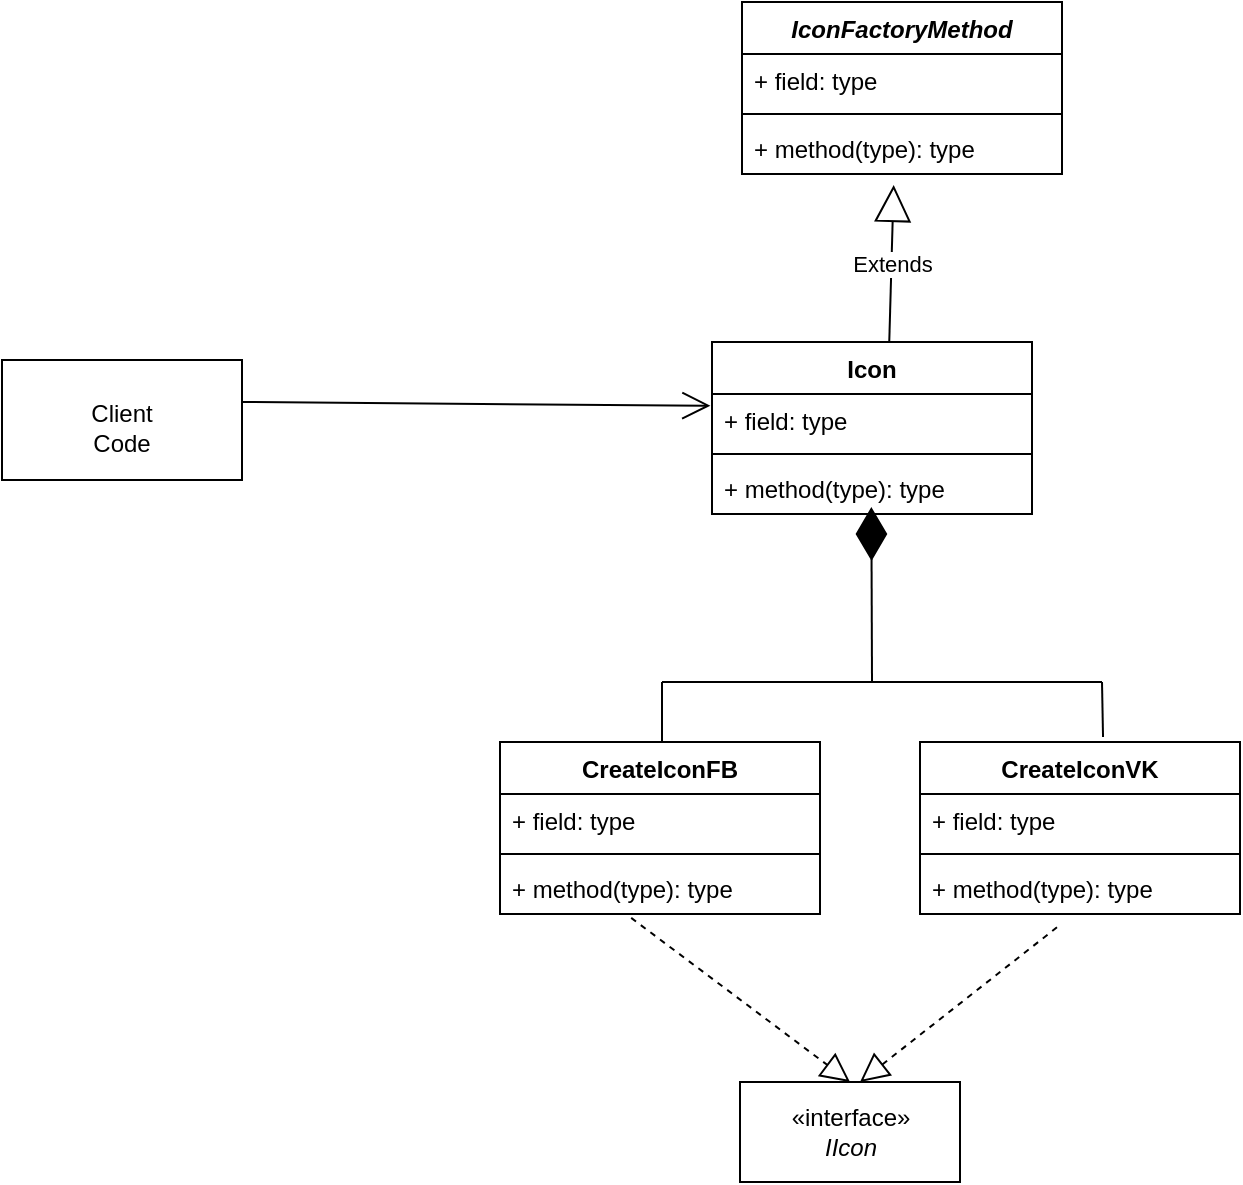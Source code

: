 <mxfile version="14.7.4" type="embed"><diagram id="C5RBs43oDa-KdzZeNtuy" name="Page-1"><mxGraphModel dx="381" dy="212" grid="1" gridSize="10" guides="1" tooltips="1" connect="1" arrows="1" fold="1" page="1" pageScale="1" pageWidth="1169" pageHeight="827" math="0" shadow="0"><root><mxCell id="WIyWlLk6GJQsqaUBKTNV-0"/><mxCell id="WIyWlLk6GJQsqaUBKTNV-1" parent="WIyWlLk6GJQsqaUBKTNV-0"/><mxCell id="Sh5xyuJBFkFWloxP1cmn-0" value="«interface»&lt;br&gt;&lt;i&gt;IIcon&lt;/i&gt;" style="html=1;" parent="WIyWlLk6GJQsqaUBKTNV-1" vertex="1"><mxGeometry x="519" y="630" width="110" height="50" as="geometry"/></mxCell><mxCell id="Sh5xyuJBFkFWloxP1cmn-1" value="IconFactoryMethod" style="swimlane;fontStyle=3;align=center;verticalAlign=top;childLayout=stackLayout;horizontal=1;startSize=26;horizontalStack=0;resizeParent=1;resizeParentMax=0;resizeLast=0;collapsible=1;marginBottom=0;" parent="WIyWlLk6GJQsqaUBKTNV-1" vertex="1"><mxGeometry x="520" y="90" width="160" height="86" as="geometry"/></mxCell><mxCell id="Sh5xyuJBFkFWloxP1cmn-2" value="+ field: type" style="text;strokeColor=none;fillColor=none;align=left;verticalAlign=top;spacingLeft=4;spacingRight=4;overflow=hidden;rotatable=0;points=[[0,0.5],[1,0.5]];portConstraint=eastwest;" parent="Sh5xyuJBFkFWloxP1cmn-1" vertex="1"><mxGeometry y="26" width="160" height="26" as="geometry"/></mxCell><mxCell id="Sh5xyuJBFkFWloxP1cmn-3" value="" style="line;strokeWidth=1;fillColor=none;align=left;verticalAlign=middle;spacingTop=-1;spacingLeft=3;spacingRight=3;rotatable=0;labelPosition=right;points=[];portConstraint=eastwest;" parent="Sh5xyuJBFkFWloxP1cmn-1" vertex="1"><mxGeometry y="52" width="160" height="8" as="geometry"/></mxCell><mxCell id="Sh5xyuJBFkFWloxP1cmn-4" value="+ method(type): type" style="text;strokeColor=none;fillColor=none;align=left;verticalAlign=top;spacingLeft=4;spacingRight=4;overflow=hidden;rotatable=0;points=[[0,0.5],[1,0.5]];portConstraint=eastwest;" parent="Sh5xyuJBFkFWloxP1cmn-1" vertex="1"><mxGeometry y="60" width="160" height="26" as="geometry"/></mxCell><mxCell id="Sh5xyuJBFkFWloxP1cmn-5" value="Icon" style="swimlane;fontStyle=1;align=center;verticalAlign=top;childLayout=stackLayout;horizontal=1;startSize=26;horizontalStack=0;resizeParent=1;resizeParentMax=0;resizeLast=0;collapsible=1;marginBottom=0;" parent="WIyWlLk6GJQsqaUBKTNV-1" vertex="1"><mxGeometry x="505" y="260" width="160" height="86" as="geometry"/></mxCell><mxCell id="Sh5xyuJBFkFWloxP1cmn-6" value="+ field: type" style="text;strokeColor=none;fillColor=none;align=left;verticalAlign=top;spacingLeft=4;spacingRight=4;overflow=hidden;rotatable=0;points=[[0,0.5],[1,0.5]];portConstraint=eastwest;" parent="Sh5xyuJBFkFWloxP1cmn-5" vertex="1"><mxGeometry y="26" width="160" height="26" as="geometry"/></mxCell><mxCell id="Sh5xyuJBFkFWloxP1cmn-7" value="" style="line;strokeWidth=1;fillColor=none;align=left;verticalAlign=middle;spacingTop=-1;spacingLeft=3;spacingRight=3;rotatable=0;labelPosition=right;points=[];portConstraint=eastwest;" parent="Sh5xyuJBFkFWloxP1cmn-5" vertex="1"><mxGeometry y="52" width="160" height="8" as="geometry"/></mxCell><mxCell id="Sh5xyuJBFkFWloxP1cmn-8" value="+ method(type): type" style="text;strokeColor=none;fillColor=none;align=left;verticalAlign=top;spacingLeft=4;spacingRight=4;overflow=hidden;rotatable=0;points=[[0,0.5],[1,0.5]];portConstraint=eastwest;" parent="Sh5xyuJBFkFWloxP1cmn-5" vertex="1"><mxGeometry y="60" width="160" height="26" as="geometry"/></mxCell><mxCell id="Sh5xyuJBFkFWloxP1cmn-13" value="CreateIconFB" style="swimlane;fontStyle=1;align=center;verticalAlign=top;childLayout=stackLayout;horizontal=1;startSize=26;horizontalStack=0;resizeParent=1;resizeParentMax=0;resizeLast=0;collapsible=1;marginBottom=0;" parent="WIyWlLk6GJQsqaUBKTNV-1" vertex="1"><mxGeometry x="399" y="460" width="160" height="86" as="geometry"/></mxCell><mxCell id="Sh5xyuJBFkFWloxP1cmn-14" value="+ field: type" style="text;strokeColor=none;fillColor=none;align=left;verticalAlign=top;spacingLeft=4;spacingRight=4;overflow=hidden;rotatable=0;points=[[0,0.5],[1,0.5]];portConstraint=eastwest;" parent="Sh5xyuJBFkFWloxP1cmn-13" vertex="1"><mxGeometry y="26" width="160" height="26" as="geometry"/></mxCell><mxCell id="Sh5xyuJBFkFWloxP1cmn-15" value="" style="line;strokeWidth=1;fillColor=none;align=left;verticalAlign=middle;spacingTop=-1;spacingLeft=3;spacingRight=3;rotatable=0;labelPosition=right;points=[];portConstraint=eastwest;" parent="Sh5xyuJBFkFWloxP1cmn-13" vertex="1"><mxGeometry y="52" width="160" height="8" as="geometry"/></mxCell><mxCell id="Sh5xyuJBFkFWloxP1cmn-16" value="+ method(type): type" style="text;strokeColor=none;fillColor=none;align=left;verticalAlign=top;spacingLeft=4;spacingRight=4;overflow=hidden;rotatable=0;points=[[0,0.5],[1,0.5]];portConstraint=eastwest;" parent="Sh5xyuJBFkFWloxP1cmn-13" vertex="1"><mxGeometry y="60" width="160" height="26" as="geometry"/></mxCell><mxCell id="Sh5xyuJBFkFWloxP1cmn-17" value="CreateIconVK" style="swimlane;fontStyle=1;align=center;verticalAlign=top;childLayout=stackLayout;horizontal=1;startSize=26;horizontalStack=0;resizeParent=1;resizeParentMax=0;resizeLast=0;collapsible=1;marginBottom=0;" parent="WIyWlLk6GJQsqaUBKTNV-1" vertex="1"><mxGeometry x="609" y="460" width="160" height="86" as="geometry"/></mxCell><mxCell id="Sh5xyuJBFkFWloxP1cmn-18" value="+ field: type" style="text;strokeColor=none;fillColor=none;align=left;verticalAlign=top;spacingLeft=4;spacingRight=4;overflow=hidden;rotatable=0;points=[[0,0.5],[1,0.5]];portConstraint=eastwest;" parent="Sh5xyuJBFkFWloxP1cmn-17" vertex="1"><mxGeometry y="26" width="160" height="26" as="geometry"/></mxCell><mxCell id="Sh5xyuJBFkFWloxP1cmn-19" value="" style="line;strokeWidth=1;fillColor=none;align=left;verticalAlign=middle;spacingTop=-1;spacingLeft=3;spacingRight=3;rotatable=0;labelPosition=right;points=[];portConstraint=eastwest;" parent="Sh5xyuJBFkFWloxP1cmn-17" vertex="1"><mxGeometry y="52" width="160" height="8" as="geometry"/></mxCell><mxCell id="Sh5xyuJBFkFWloxP1cmn-20" value="+ method(type): type" style="text;strokeColor=none;fillColor=none;align=left;verticalAlign=top;spacingLeft=4;spacingRight=4;overflow=hidden;rotatable=0;points=[[0,0.5],[1,0.5]];portConstraint=eastwest;" parent="Sh5xyuJBFkFWloxP1cmn-17" vertex="1"><mxGeometry y="60" width="160" height="26" as="geometry"/></mxCell><mxCell id="Sh5xyuJBFkFWloxP1cmn-22" value="Extends" style="endArrow=block;endSize=16;endFill=0;html=1;rounded=0;exitX=0.554;exitY=-0.003;exitDx=0;exitDy=0;exitPerimeter=0;entryX=0.474;entryY=1.21;entryDx=0;entryDy=0;entryPerimeter=0;" parent="WIyWlLk6GJQsqaUBKTNV-1" source="Sh5xyuJBFkFWloxP1cmn-5" target="Sh5xyuJBFkFWloxP1cmn-4" edge="1"><mxGeometry width="160" relative="1" as="geometry"><mxPoint x="500" y="240" as="sourcePoint"/><mxPoint x="660" y="240" as="targetPoint"/></mxGeometry></mxCell><mxCell id="Sh5xyuJBFkFWloxP1cmn-25" value="" style="endArrow=block;dashed=1;endFill=0;endSize=12;html=1;rounded=0;entryX=0.5;entryY=0;entryDx=0;entryDy=0;exitX=0.41;exitY=1.075;exitDx=0;exitDy=0;exitPerimeter=0;" parent="WIyWlLk6GJQsqaUBKTNV-1" source="Sh5xyuJBFkFWloxP1cmn-16" target="Sh5xyuJBFkFWloxP1cmn-0" edge="1"><mxGeometry width="160" relative="1" as="geometry"><mxPoint x="429" y="590" as="sourcePoint"/><mxPoint x="589" y="590" as="targetPoint"/></mxGeometry></mxCell><mxCell id="Sh5xyuJBFkFWloxP1cmn-26" value="" style="endArrow=block;dashed=1;endFill=0;endSize=12;html=1;rounded=0;exitX=0.428;exitY=1.256;exitDx=0;exitDy=0;exitPerimeter=0;" parent="WIyWlLk6GJQsqaUBKTNV-1" source="Sh5xyuJBFkFWloxP1cmn-20" edge="1"><mxGeometry width="160" relative="1" as="geometry"><mxPoint x="679" y="590" as="sourcePoint"/><mxPoint x="579" y="630" as="targetPoint"/></mxGeometry></mxCell><mxCell id="1" value="" style="endArrow=diamondThin;endFill=1;endSize=24;html=1;entryX=0.498;entryY=0.865;entryDx=0;entryDy=0;entryPerimeter=0;" edge="1" parent="WIyWlLk6GJQsqaUBKTNV-1" target="Sh5xyuJBFkFWloxP1cmn-8"><mxGeometry width="160" relative="1" as="geometry"><mxPoint x="585" y="430" as="sourcePoint"/><mxPoint x="584" y="370" as="targetPoint"/></mxGeometry></mxCell><mxCell id="2" value="" style="endArrow=none;html=1;" edge="1" parent="WIyWlLk6GJQsqaUBKTNV-1"><mxGeometry width="50" height="50" relative="1" as="geometry"><mxPoint x="480" y="430" as="sourcePoint"/><mxPoint x="700" y="430" as="targetPoint"/></mxGeometry></mxCell><mxCell id="3" value="" style="endArrow=none;html=1;" edge="1" parent="WIyWlLk6GJQsqaUBKTNV-1"><mxGeometry width="50" height="50" relative="1" as="geometry"><mxPoint x="480" y="460" as="sourcePoint"/><mxPoint x="480" y="430" as="targetPoint"/></mxGeometry></mxCell><mxCell id="4" value="" style="endArrow=none;html=1;exitX=0.572;exitY=-0.029;exitDx=0;exitDy=0;exitPerimeter=0;" edge="1" parent="WIyWlLk6GJQsqaUBKTNV-1" source="Sh5xyuJBFkFWloxP1cmn-17"><mxGeometry width="50" height="50" relative="1" as="geometry"><mxPoint x="700" y="440" as="sourcePoint"/><mxPoint x="700" y="430" as="targetPoint"/></mxGeometry></mxCell><mxCell id="5" value="" style="rounded=0;whiteSpace=wrap;html=1;" vertex="1" parent="WIyWlLk6GJQsqaUBKTNV-1"><mxGeometry x="150" y="269" width="120" height="60" as="geometry"/></mxCell><mxCell id="6" value="Client Code" style="text;html=1;strokeColor=none;fillColor=none;align=center;verticalAlign=middle;whiteSpace=wrap;rounded=0;" vertex="1" parent="WIyWlLk6GJQsqaUBKTNV-1"><mxGeometry x="190" y="293" width="40" height="20" as="geometry"/></mxCell><mxCell id="11" value="" style="endArrow=open;endFill=1;endSize=12;html=1;entryX=-0.005;entryY=0.226;entryDx=0;entryDy=0;entryPerimeter=0;" edge="1" parent="WIyWlLk6GJQsqaUBKTNV-1" target="Sh5xyuJBFkFWloxP1cmn-6"><mxGeometry width="160" relative="1" as="geometry"><mxPoint x="270" y="290" as="sourcePoint"/><mxPoint x="430" y="290" as="targetPoint"/></mxGeometry></mxCell></root></mxGraphModel></diagram></mxfile>